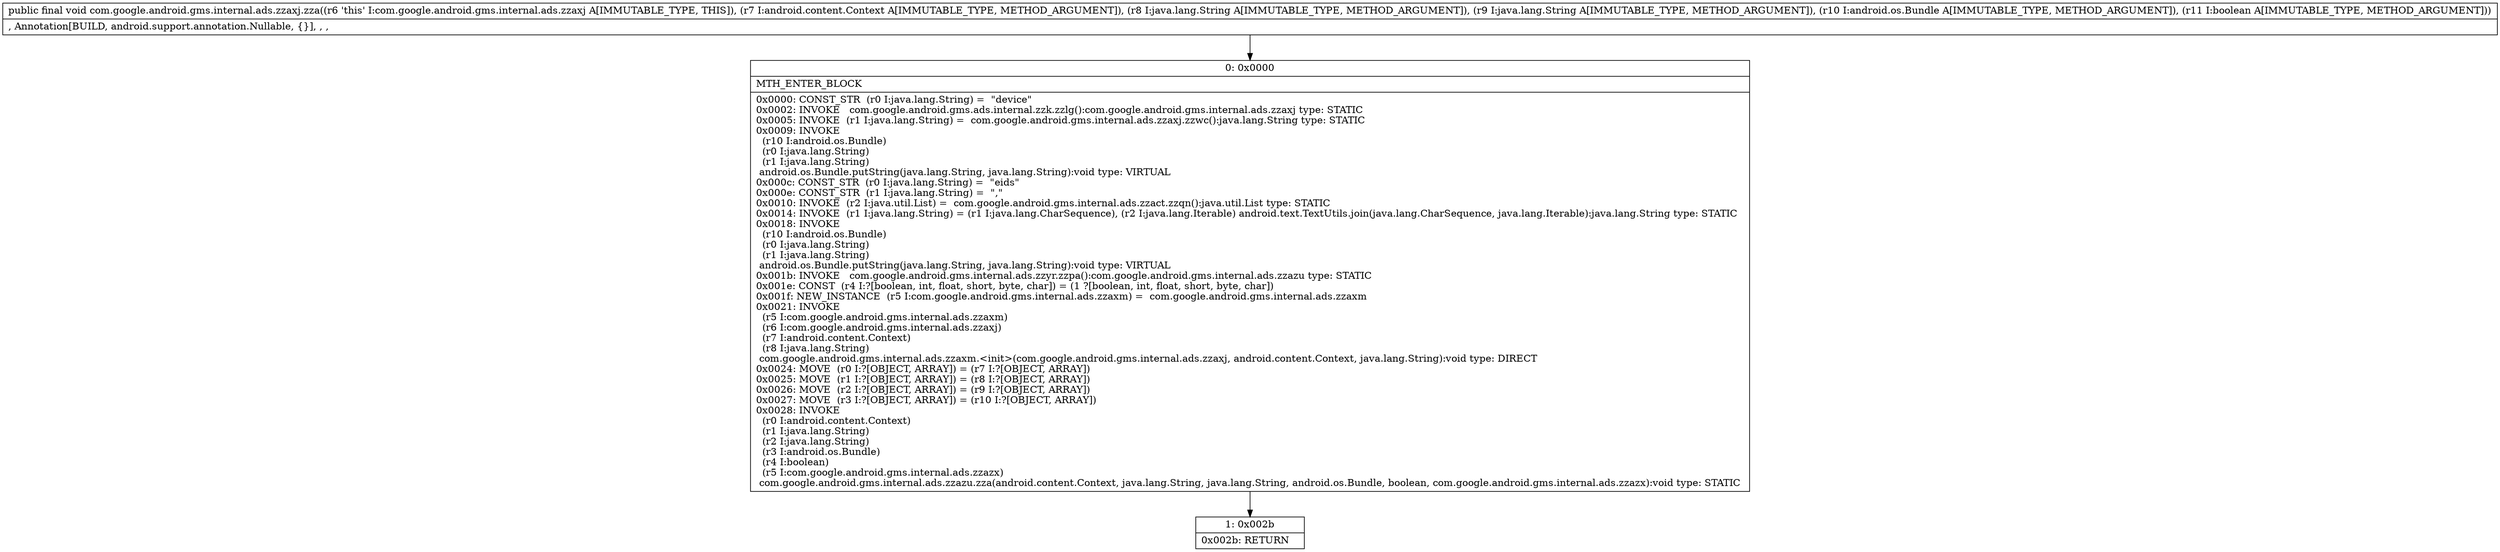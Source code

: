 digraph "CFG forcom.google.android.gms.internal.ads.zzaxj.zza(Landroid\/content\/Context;Ljava\/lang\/String;Ljava\/lang\/String;Landroid\/os\/Bundle;Z)V" {
Node_0 [shape=record,label="{0\:\ 0x0000|MTH_ENTER_BLOCK\l|0x0000: CONST_STR  (r0 I:java.lang.String) =  \"device\" \l0x0002: INVOKE   com.google.android.gms.ads.internal.zzk.zzlg():com.google.android.gms.internal.ads.zzaxj type: STATIC \l0x0005: INVOKE  (r1 I:java.lang.String) =  com.google.android.gms.internal.ads.zzaxj.zzwc():java.lang.String type: STATIC \l0x0009: INVOKE  \l  (r10 I:android.os.Bundle)\l  (r0 I:java.lang.String)\l  (r1 I:java.lang.String)\l android.os.Bundle.putString(java.lang.String, java.lang.String):void type: VIRTUAL \l0x000c: CONST_STR  (r0 I:java.lang.String) =  \"eids\" \l0x000e: CONST_STR  (r1 I:java.lang.String) =  \",\" \l0x0010: INVOKE  (r2 I:java.util.List) =  com.google.android.gms.internal.ads.zzact.zzqn():java.util.List type: STATIC \l0x0014: INVOKE  (r1 I:java.lang.String) = (r1 I:java.lang.CharSequence), (r2 I:java.lang.Iterable) android.text.TextUtils.join(java.lang.CharSequence, java.lang.Iterable):java.lang.String type: STATIC \l0x0018: INVOKE  \l  (r10 I:android.os.Bundle)\l  (r0 I:java.lang.String)\l  (r1 I:java.lang.String)\l android.os.Bundle.putString(java.lang.String, java.lang.String):void type: VIRTUAL \l0x001b: INVOKE   com.google.android.gms.internal.ads.zzyr.zzpa():com.google.android.gms.internal.ads.zzazu type: STATIC \l0x001e: CONST  (r4 I:?[boolean, int, float, short, byte, char]) = (1 ?[boolean, int, float, short, byte, char]) \l0x001f: NEW_INSTANCE  (r5 I:com.google.android.gms.internal.ads.zzaxm) =  com.google.android.gms.internal.ads.zzaxm \l0x0021: INVOKE  \l  (r5 I:com.google.android.gms.internal.ads.zzaxm)\l  (r6 I:com.google.android.gms.internal.ads.zzaxj)\l  (r7 I:android.content.Context)\l  (r8 I:java.lang.String)\l com.google.android.gms.internal.ads.zzaxm.\<init\>(com.google.android.gms.internal.ads.zzaxj, android.content.Context, java.lang.String):void type: DIRECT \l0x0024: MOVE  (r0 I:?[OBJECT, ARRAY]) = (r7 I:?[OBJECT, ARRAY]) \l0x0025: MOVE  (r1 I:?[OBJECT, ARRAY]) = (r8 I:?[OBJECT, ARRAY]) \l0x0026: MOVE  (r2 I:?[OBJECT, ARRAY]) = (r9 I:?[OBJECT, ARRAY]) \l0x0027: MOVE  (r3 I:?[OBJECT, ARRAY]) = (r10 I:?[OBJECT, ARRAY]) \l0x0028: INVOKE  \l  (r0 I:android.content.Context)\l  (r1 I:java.lang.String)\l  (r2 I:java.lang.String)\l  (r3 I:android.os.Bundle)\l  (r4 I:boolean)\l  (r5 I:com.google.android.gms.internal.ads.zzazx)\l com.google.android.gms.internal.ads.zzazu.zza(android.content.Context, java.lang.String, java.lang.String, android.os.Bundle, boolean, com.google.android.gms.internal.ads.zzazx):void type: STATIC \l}"];
Node_1 [shape=record,label="{1\:\ 0x002b|0x002b: RETURN   \l}"];
MethodNode[shape=record,label="{public final void com.google.android.gms.internal.ads.zzaxj.zza((r6 'this' I:com.google.android.gms.internal.ads.zzaxj A[IMMUTABLE_TYPE, THIS]), (r7 I:android.content.Context A[IMMUTABLE_TYPE, METHOD_ARGUMENT]), (r8 I:java.lang.String A[IMMUTABLE_TYPE, METHOD_ARGUMENT]), (r9 I:java.lang.String A[IMMUTABLE_TYPE, METHOD_ARGUMENT]), (r10 I:android.os.Bundle A[IMMUTABLE_TYPE, METHOD_ARGUMENT]), (r11 I:boolean A[IMMUTABLE_TYPE, METHOD_ARGUMENT]))  | , Annotation[BUILD, android.support.annotation.Nullable, \{\}], , , \l}"];
MethodNode -> Node_0;
Node_0 -> Node_1;
}


